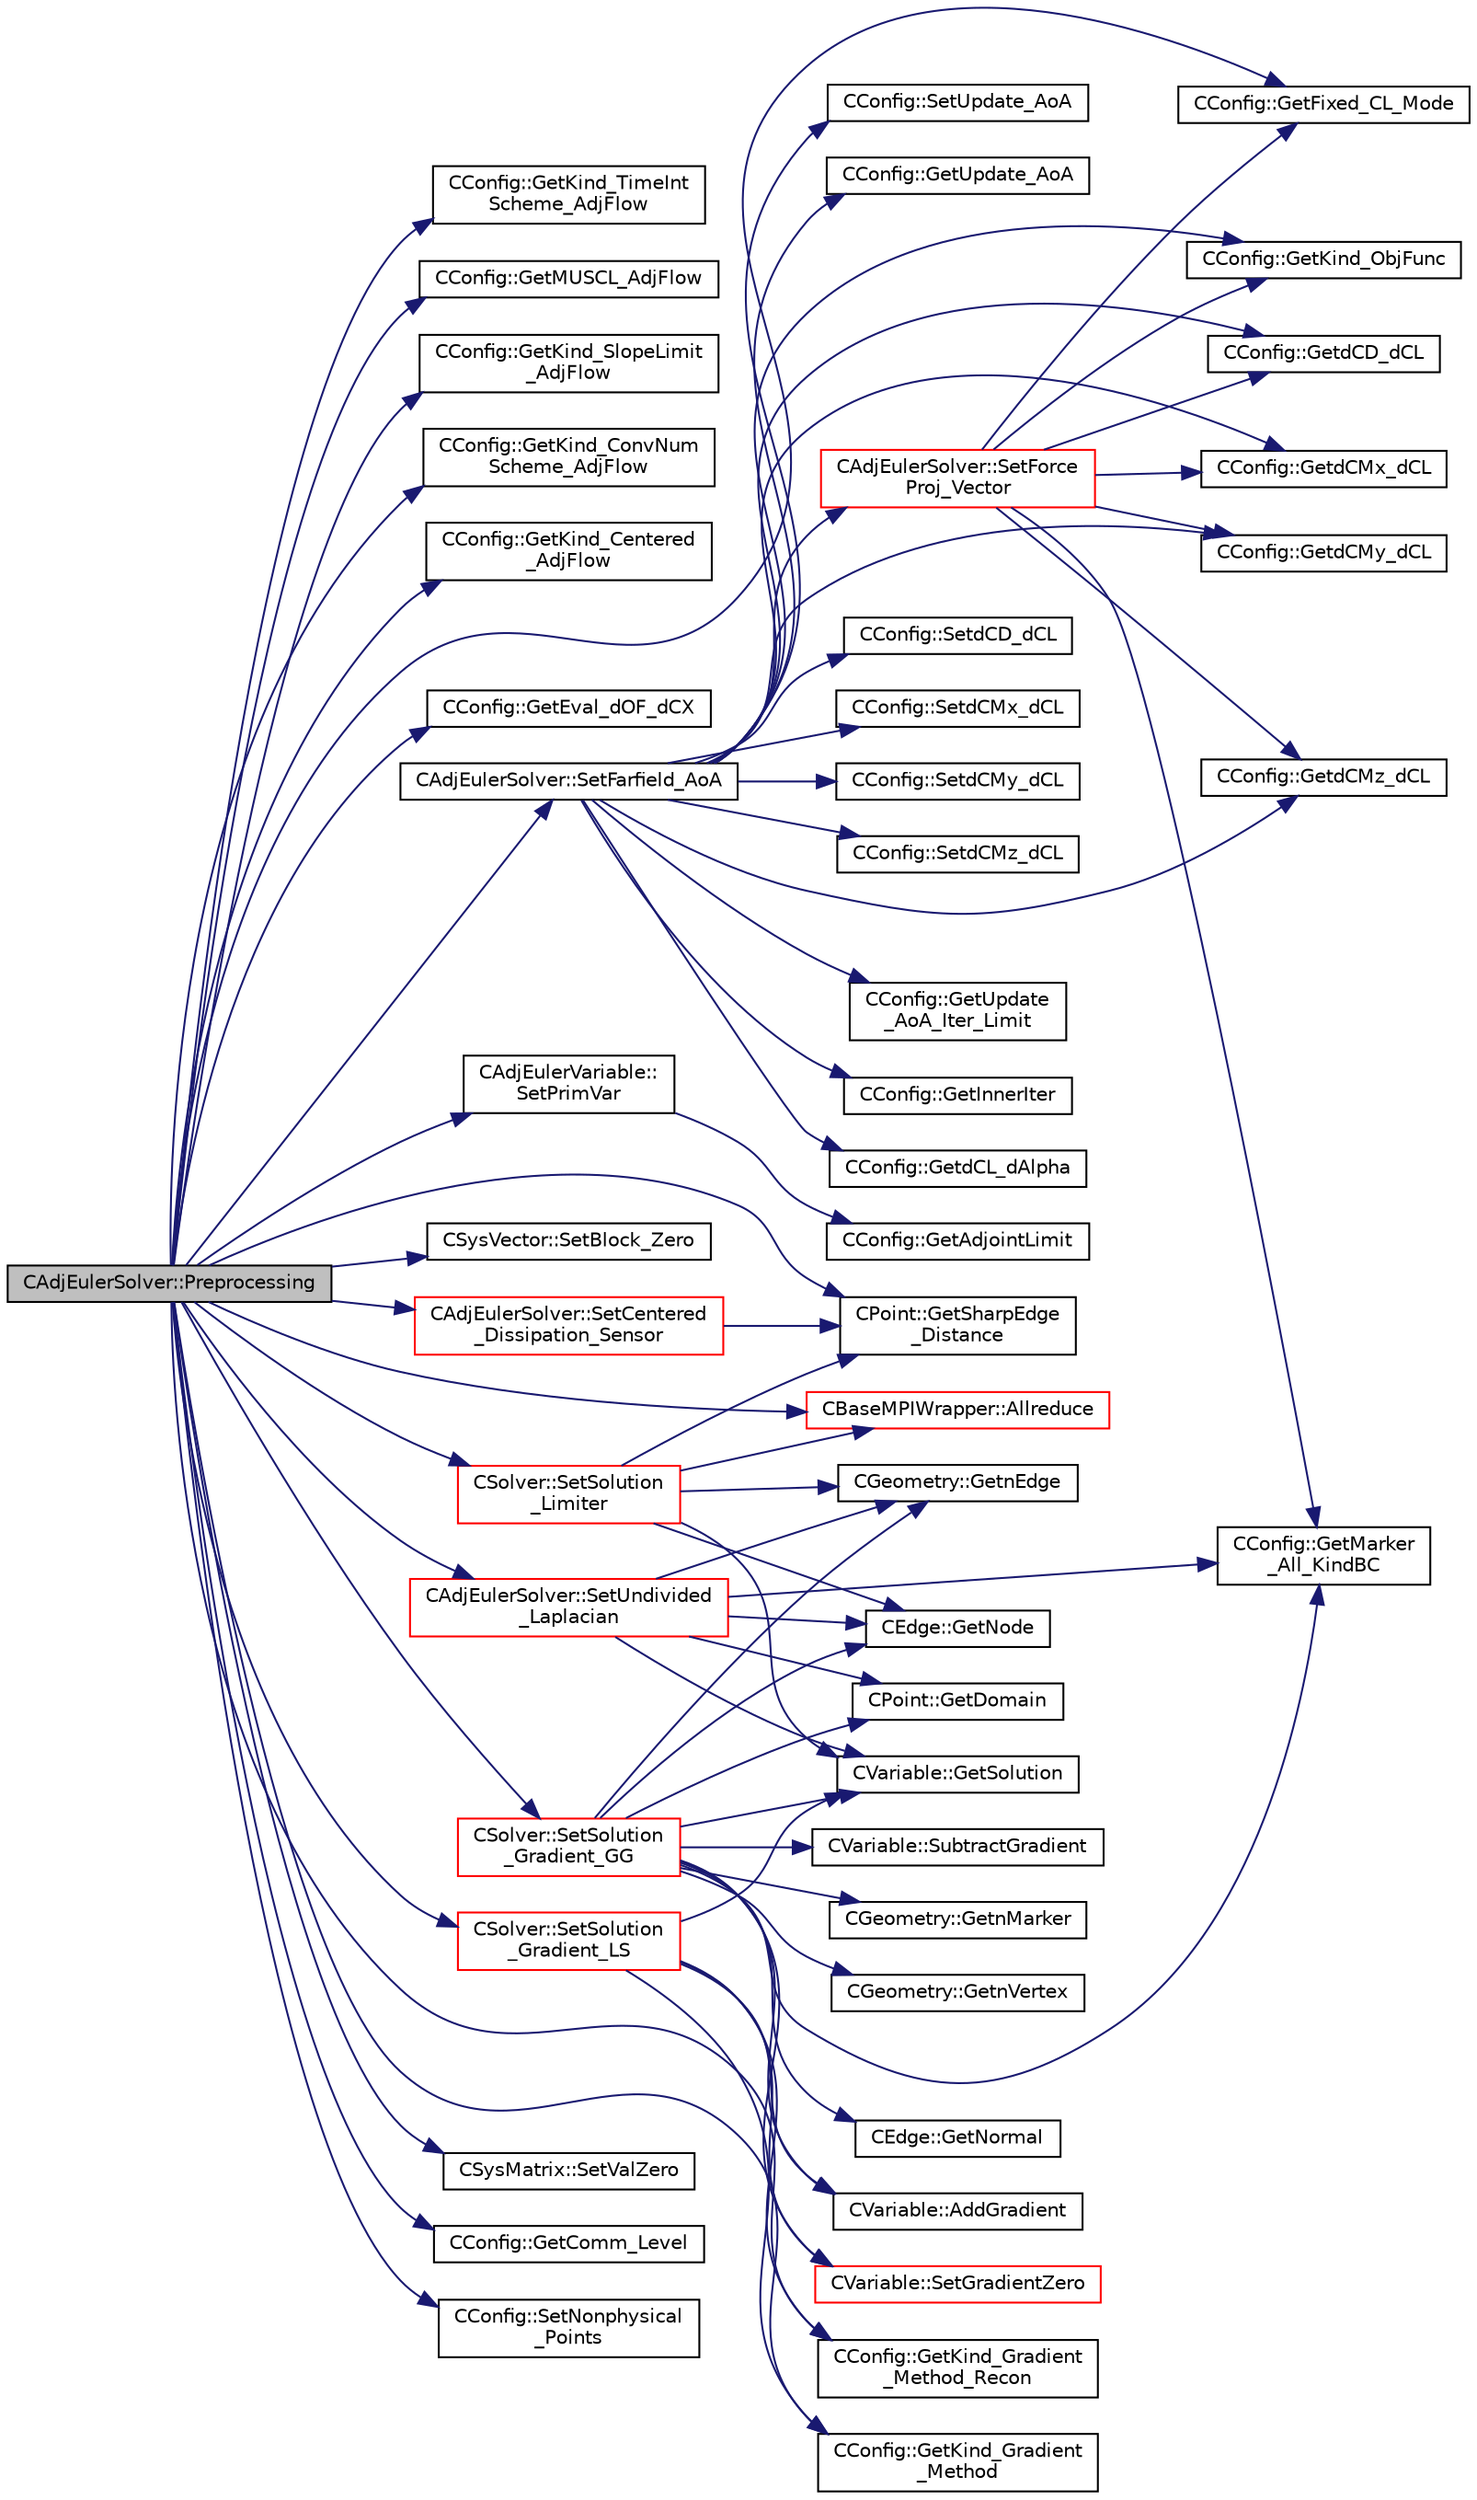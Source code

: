 digraph "CAdjEulerSolver::Preprocessing"
{
  edge [fontname="Helvetica",fontsize="10",labelfontname="Helvetica",labelfontsize="10"];
  node [fontname="Helvetica",fontsize="10",shape=record];
  rankdir="LR";
  Node822 [label="CAdjEulerSolver::Preprocessing",height=0.2,width=0.4,color="black", fillcolor="grey75", style="filled", fontcolor="black"];
  Node822 -> Node823 [color="midnightblue",fontsize="10",style="solid",fontname="Helvetica"];
  Node823 [label="CConfig::GetKind_TimeInt\lScheme_AdjFlow",height=0.2,width=0.4,color="black", fillcolor="white", style="filled",URL="$class_c_config.html#ab9d0e23db2d8f044b0b09915e92ef003",tooltip="Get the kind of integration scheme (explicit or implicit) for the adjoint flow equations. "];
  Node822 -> Node824 [color="midnightblue",fontsize="10",style="solid",fontname="Helvetica"];
  Node824 [label="CConfig::GetMUSCL_AdjFlow",height=0.2,width=0.4,color="black", fillcolor="white", style="filled",URL="$class_c_config.html#a473b7bf8e4dc3dfa9aacc01b2e4b8cc8",tooltip="Get if the upwind scheme used MUSCL or not. "];
  Node822 -> Node825 [color="midnightblue",fontsize="10",style="solid",fontname="Helvetica"];
  Node825 [label="CConfig::GetKind_SlopeLimit\l_AdjFlow",height=0.2,width=0.4,color="black", fillcolor="white", style="filled",URL="$class_c_config.html#a89156d3db0310793202c243806d4a479",tooltip="Get the method for limiting the spatial gradients. "];
  Node822 -> Node826 [color="midnightblue",fontsize="10",style="solid",fontname="Helvetica"];
  Node826 [label="CConfig::GetKind_ConvNum\lScheme_AdjFlow",height=0.2,width=0.4,color="black", fillcolor="white", style="filled",URL="$class_c_config.html#a3e3813b3bb9d7242909c0ee42c59dadd",tooltip="Get the kind of convective numerical scheme for the adjoint flow equations (centered or upwind)..."];
  Node822 -> Node827 [color="midnightblue",fontsize="10",style="solid",fontname="Helvetica"];
  Node827 [label="CConfig::GetKind_Centered\l_AdjFlow",height=0.2,width=0.4,color="black", fillcolor="white", style="filled",URL="$class_c_config.html#a3d92a72397d083049aed74f4e023a110",tooltip="Get the kind of center convective numerical scheme for the adjoint flow equations. "];
  Node822 -> Node828 [color="midnightblue",fontsize="10",style="solid",fontname="Helvetica"];
  Node828 [label="CConfig::GetFixed_CL_Mode",height=0.2,width=0.4,color="black", fillcolor="white", style="filled",URL="$class_c_config.html#abd97282665d4d8885078aac10735e708",tooltip="Get information about whether to use fixed CL mode. "];
  Node822 -> Node829 [color="midnightblue",fontsize="10",style="solid",fontname="Helvetica"];
  Node829 [label="CConfig::GetEval_dOF_dCX",height=0.2,width=0.4,color="black", fillcolor="white", style="filled",URL="$class_c_config.html#a677637c67f3ee2738c7b49a10632fc2a",tooltip="Get information about whether to use fixed CL mode. "];
  Node822 -> Node830 [color="midnightblue",fontsize="10",style="solid",fontname="Helvetica"];
  Node830 [label="CAdjEulerSolver::SetFarfield_AoA",height=0.2,width=0.4,color="black", fillcolor="white", style="filled",URL="$class_c_adj_euler_solver.html#a5265a44e6c43dee677c9f26333148432",tooltip="Update the AoA and freestream velocity at the farfield. "];
  Node830 -> Node831 [color="midnightblue",fontsize="10",style="solid",fontname="Helvetica"];
  Node831 [label="CConfig::GetUpdate\l_AoA_Iter_Limit",height=0.2,width=0.4,color="black", fillcolor="white", style="filled",URL="$class_c_config.html#a55c85a04f4126297f247d5414618ae02",tooltip="Get the maximum number of iterations between AoA updates for fixed C_L mode. "];
  Node830 -> Node832 [color="midnightblue",fontsize="10",style="solid",fontname="Helvetica"];
  Node832 [label="CConfig::GetInnerIter",height=0.2,width=0.4,color="black", fillcolor="white", style="filled",URL="$class_c_config.html#afb04e3794a1a3cef3c5897f31f2efd2d",tooltip="Get the current FSI iteration number. "];
  Node830 -> Node833 [color="midnightblue",fontsize="10",style="solid",fontname="Helvetica"];
  Node833 [label="CConfig::GetdCL_dAlpha",height=0.2,width=0.4,color="black", fillcolor="white", style="filled",URL="$class_c_config.html#a717191d708bc4d8d183326abe308770f",tooltip="Get the value for the lift curve slope for fixed CL mode. "];
  Node830 -> Node834 [color="midnightblue",fontsize="10",style="solid",fontname="Helvetica"];
  Node834 [label="CConfig::SetUpdate_AoA",height=0.2,width=0.4,color="black", fillcolor="white", style="filled",URL="$class_c_config.html#ad21c886562ffe9c0abaf9c38b8946c6e",tooltip="Set the value of the boolean for updating AoA in fixed lift mode. "];
  Node830 -> Node835 [color="midnightblue",fontsize="10",style="solid",fontname="Helvetica"];
  Node835 [label="CConfig::GetUpdate_AoA",height=0.2,width=0.4,color="black", fillcolor="white", style="filled",URL="$class_c_config.html#ac951150c8a657781b1c2d28d1058ed07",tooltip="Get information about whether to update the AoA for fixed lift mode. "];
  Node830 -> Node836 [color="midnightblue",fontsize="10",style="solid",fontname="Helvetica"];
  Node836 [label="CConfig::GetKind_ObjFunc",height=0.2,width=0.4,color="black", fillcolor="white", style="filled",URL="$class_c_config.html#a2d4389021feaed9f2e62f0475f73a718",tooltip="Get the kind of objective function. There are several options: Drag coefficient, Lift coefficient..."];
  Node830 -> Node837 [color="midnightblue",fontsize="10",style="solid",fontname="Helvetica"];
  Node837 [label="CConfig::GetdCD_dCL",height=0.2,width=0.4,color="black", fillcolor="white", style="filled",URL="$class_c_config.html#a2711fd3e48037f5972691787f2a5ea78",tooltip="Value of the weight of the CD, CL, CM optimization. "];
  Node830 -> Node838 [color="midnightblue",fontsize="10",style="solid",fontname="Helvetica"];
  Node838 [label="CConfig::GetdCMx_dCL",height=0.2,width=0.4,color="black", fillcolor="white", style="filled",URL="$class_c_config.html#a543ee47693a711eee6fd8f00671b3802",tooltip="Value of the weight of the CD, CL, CM optimization. "];
  Node830 -> Node839 [color="midnightblue",fontsize="10",style="solid",fontname="Helvetica"];
  Node839 [label="CConfig::GetdCMy_dCL",height=0.2,width=0.4,color="black", fillcolor="white", style="filled",URL="$class_c_config.html#a287242969576bb4c0a303d50e907eb29",tooltip="Value of the weight of the CD, CL, CM optimization. "];
  Node830 -> Node840 [color="midnightblue",fontsize="10",style="solid",fontname="Helvetica"];
  Node840 [label="CConfig::GetdCMz_dCL",height=0.2,width=0.4,color="black", fillcolor="white", style="filled",URL="$class_c_config.html#a6385f8ea2c2b24481683d73573391acb",tooltip="Value of the weight of the CD, CL, CM optimization. "];
  Node830 -> Node841 [color="midnightblue",fontsize="10",style="solid",fontname="Helvetica"];
  Node841 [label="CConfig::SetdCD_dCL",height=0.2,width=0.4,color="black", fillcolor="white", style="filled",URL="$class_c_config.html#ae2a0ddd50ec6acbd74f76c7f9f167c66",tooltip="Value of the weight of the CD, CL, CM optimization. "];
  Node830 -> Node842 [color="midnightblue",fontsize="10",style="solid",fontname="Helvetica"];
  Node842 [label="CConfig::SetdCMx_dCL",height=0.2,width=0.4,color="black", fillcolor="white", style="filled",URL="$class_c_config.html#afd39f185663752b3a48f73ff05ce89e2",tooltip="Value of the weight of the CD, CL, CM optimization. "];
  Node830 -> Node843 [color="midnightblue",fontsize="10",style="solid",fontname="Helvetica"];
  Node843 [label="CConfig::SetdCMy_dCL",height=0.2,width=0.4,color="black", fillcolor="white", style="filled",URL="$class_c_config.html#ad7f68b41f4633cff714b1b983d90d8ea",tooltip="Value of the weight of the CD, CL, CM optimization. "];
  Node830 -> Node844 [color="midnightblue",fontsize="10",style="solid",fontname="Helvetica"];
  Node844 [label="CConfig::SetdCMz_dCL",height=0.2,width=0.4,color="black", fillcolor="white", style="filled",URL="$class_c_config.html#a8dd670373454018b59e99a11804d4477",tooltip="Value of the weight of the CD, CL, CM optimization. "];
  Node830 -> Node845 [color="midnightblue",fontsize="10",style="solid",fontname="Helvetica"];
  Node845 [label="CAdjEulerSolver::SetForce\lProj_Vector",height=0.2,width=0.4,color="red", fillcolor="white", style="filled",URL="$class_c_adj_euler_solver.html#a814d69e54f24c9fef36e3493a2230973",tooltip="Created the force projection vector for adjoint boundary conditions. "];
  Node845 -> Node837 [color="midnightblue",fontsize="10",style="solid",fontname="Helvetica"];
  Node845 -> Node838 [color="midnightblue",fontsize="10",style="solid",fontname="Helvetica"];
  Node845 -> Node839 [color="midnightblue",fontsize="10",style="solid",fontname="Helvetica"];
  Node845 -> Node840 [color="midnightblue",fontsize="10",style="solid",fontname="Helvetica"];
  Node845 -> Node828 [color="midnightblue",fontsize="10",style="solid",fontname="Helvetica"];
  Node845 -> Node856 [color="midnightblue",fontsize="10",style="solid",fontname="Helvetica"];
  Node856 [label="CConfig::GetMarker\l_All_KindBC",height=0.2,width=0.4,color="black", fillcolor="white", style="filled",URL="$class_c_config.html#a57d43acc1457d2d27095ce006218862e",tooltip="Get the kind of boundary for each marker. "];
  Node845 -> Node836 [color="midnightblue",fontsize="10",style="solid",fontname="Helvetica"];
  Node822 -> Node872 [color="midnightblue",fontsize="10",style="solid",fontname="Helvetica"];
  Node872 [label="CPoint::GetSharpEdge\l_Distance",height=0.2,width=0.4,color="black", fillcolor="white", style="filled",URL="$class_c_point.html#aee24c111e6154c620a13be15dff0b5e1",tooltip="Get the value of the distance to a sharp edge. "];
  Node822 -> Node873 [color="midnightblue",fontsize="10",style="solid",fontname="Helvetica"];
  Node873 [label="CAdjEulerVariable::\lSetPrimVar",height=0.2,width=0.4,color="black", fillcolor="white", style="filled",URL="$class_c_adj_euler_variable.html#a08d1474748d5ddf53d62c1dde9f23ac8",tooltip="Set all the primitive variables for compressible flows. "];
  Node873 -> Node874 [color="midnightblue",fontsize="10",style="solid",fontname="Helvetica"];
  Node874 [label="CConfig::GetAdjointLimit",height=0.2,width=0.4,color="black", fillcolor="white", style="filled",URL="$class_c_config.html#a2e43c598b74cfff16c1db0b0f37685c5",tooltip="Get the limit value for the adjoint variables. "];
  Node822 -> Node875 [color="midnightblue",fontsize="10",style="solid",fontname="Helvetica"];
  Node875 [label="CSysVector::SetBlock_Zero",height=0.2,width=0.4,color="black", fillcolor="white", style="filled",URL="$class_c_sys_vector.html#a9dedcec16bd6d95575de5b99e7a07e78",tooltip="Set the residual to zero. "];
  Node822 -> Node876 [color="midnightblue",fontsize="10",style="solid",fontname="Helvetica"];
  Node876 [label="CConfig::GetKind_Gradient\l_Method_Recon",height=0.2,width=0.4,color="black", fillcolor="white", style="filled",URL="$class_c_config.html#aca57a120515be840559558806f30c07b",tooltip="Get the kind of method for computation of spatial gradients used for upwind reconstruction. "];
  Node822 -> Node877 [color="midnightblue",fontsize="10",style="solid",fontname="Helvetica"];
  Node877 [label="CSolver::SetSolution\l_Gradient_GG",height=0.2,width=0.4,color="red", fillcolor="white", style="filled",URL="$class_c_solver.html#aac4d5e5f3ff20e7e37d55fa5e4ed3647",tooltip="Compute the Green-Gauss gradient of the solution. "];
  Node877 -> Node878 [color="midnightblue",fontsize="10",style="solid",fontname="Helvetica"];
  Node878 [label="CVariable::SetGradientZero",height=0.2,width=0.4,color="red", fillcolor="white", style="filled",URL="$class_c_variable.html#af7d94f7433dd53467991e11f3aeaeb96",tooltip="Set to zero the gradient of the solution. "];
  Node877 -> Node880 [color="midnightblue",fontsize="10",style="solid",fontname="Helvetica"];
  Node880 [label="CGeometry::GetnEdge",height=0.2,width=0.4,color="black", fillcolor="white", style="filled",URL="$class_c_geometry.html#a7d6e1e1d1e46da8f55ecbe1a9380530a",tooltip="Get number of edges. "];
  Node877 -> Node881 [color="midnightblue",fontsize="10",style="solid",fontname="Helvetica"];
  Node881 [label="CEdge::GetNode",height=0.2,width=0.4,color="black", fillcolor="white", style="filled",URL="$class_c_edge.html#aee33b61d646e3fe59a4e23284ab1bf33",tooltip="Get the nodes of the edge. "];
  Node877 -> Node882 [color="midnightblue",fontsize="10",style="solid",fontname="Helvetica"];
  Node882 [label="CVariable::GetSolution",height=0.2,width=0.4,color="black", fillcolor="white", style="filled",URL="$class_c_variable.html#a261483e39c23c1de7cb9aea7e917c121",tooltip="Get the solution. "];
  Node877 -> Node883 [color="midnightblue",fontsize="10",style="solid",fontname="Helvetica"];
  Node883 [label="CEdge::GetNormal",height=0.2,width=0.4,color="black", fillcolor="white", style="filled",URL="$class_c_edge.html#ada210a6f0643f444e7e491fc4ed9e662",tooltip="Copy the the normal vector of a face. "];
  Node877 -> Node884 [color="midnightblue",fontsize="10",style="solid",fontname="Helvetica"];
  Node884 [label="CPoint::GetDomain",height=0.2,width=0.4,color="black", fillcolor="white", style="filled",URL="$class_c_point.html#a1d7e22a60d4cfef356af1cba2bab3e55",tooltip="For parallel computation, its indicates if a point must be computed or not. "];
  Node877 -> Node885 [color="midnightblue",fontsize="10",style="solid",fontname="Helvetica"];
  Node885 [label="CVariable::AddGradient",height=0.2,width=0.4,color="black", fillcolor="white", style="filled",URL="$class_c_variable.html#ab3f899ee0f7b110cdd17d84dc880552a",tooltip="Add value to the solution gradient. "];
  Node877 -> Node886 [color="midnightblue",fontsize="10",style="solid",fontname="Helvetica"];
  Node886 [label="CVariable::SubtractGradient",height=0.2,width=0.4,color="black", fillcolor="white", style="filled",URL="$class_c_variable.html#a5a91f9f34e1f0fc9f4e65933e114ec22",tooltip="Subtract value to the solution gradient. "];
  Node877 -> Node887 [color="midnightblue",fontsize="10",style="solid",fontname="Helvetica"];
  Node887 [label="CGeometry::GetnMarker",height=0.2,width=0.4,color="black", fillcolor="white", style="filled",URL="$class_c_geometry.html#a3c899d1370312702c189a8ee95a63ef7",tooltip="Get number of markers. "];
  Node877 -> Node856 [color="midnightblue",fontsize="10",style="solid",fontname="Helvetica"];
  Node877 -> Node888 [color="midnightblue",fontsize="10",style="solid",fontname="Helvetica"];
  Node888 [label="CGeometry::GetnVertex",height=0.2,width=0.4,color="black", fillcolor="white", style="filled",URL="$class_c_geometry.html#a55427e474834af1941e13750b17975be",tooltip="Get number of vertices. "];
  Node822 -> Node978 [color="midnightblue",fontsize="10",style="solid",fontname="Helvetica"];
  Node978 [label="CSolver::SetSolution\l_Gradient_LS",height=0.2,width=0.4,color="red", fillcolor="white", style="filled",URL="$class_c_solver.html#ac4d9cf9609d7bdb52e7f1dc9cc8b4c1f",tooltip="Compute the Least Squares gradient of the solution. "];
  Node978 -> Node876 [color="midnightblue",fontsize="10",style="solid",fontname="Helvetica"];
  Node978 -> Node979 [color="midnightblue",fontsize="10",style="solid",fontname="Helvetica"];
  Node979 [label="CConfig::GetKind_Gradient\l_Method",height=0.2,width=0.4,color="black", fillcolor="white", style="filled",URL="$class_c_config.html#afc99e16f4eb125197d3d900a038c020f",tooltip="Get the kind of method for computation of spatial gradients used for viscous and source terms..."];
  Node978 -> Node878 [color="midnightblue",fontsize="10",style="solid",fontname="Helvetica"];
  Node978 -> Node882 [color="midnightblue",fontsize="10",style="solid",fontname="Helvetica"];
  Node978 -> Node885 [color="midnightblue",fontsize="10",style="solid",fontname="Helvetica"];
  Node822 -> Node982 [color="midnightblue",fontsize="10",style="solid",fontname="Helvetica"];
  Node982 [label="CSolver::SetSolution\l_Limiter",height=0.2,width=0.4,color="red", fillcolor="white", style="filled",URL="$class_c_solver.html#a641e9c59698ab9c7c2fb91107ad70d77",tooltip="Compute slope limiter. "];
  Node982 -> Node880 [color="midnightblue",fontsize="10",style="solid",fontname="Helvetica"];
  Node982 -> Node881 [color="midnightblue",fontsize="10",style="solid",fontname="Helvetica"];
  Node982 -> Node882 [color="midnightblue",fontsize="10",style="solid",fontname="Helvetica"];
  Node982 -> Node996 [color="midnightblue",fontsize="10",style="solid",fontname="Helvetica"];
  Node996 [label="CBaseMPIWrapper::Allreduce",height=0.2,width=0.4,color="red", fillcolor="white", style="filled",URL="$class_c_base_m_p_i_wrapper.html#a637b6fd917a8ca91ce748ba88e0d66b6"];
  Node982 -> Node872 [color="midnightblue",fontsize="10",style="solid",fontname="Helvetica"];
  Node822 -> Node1001 [color="midnightblue",fontsize="10",style="solid",fontname="Helvetica"];
  Node1001 [label="CAdjEulerSolver::SetCentered\l_Dissipation_Sensor",height=0.2,width=0.4,color="red", fillcolor="white", style="filled",URL="$class_c_adj_euler_solver.html#af1b72ed76900f821d2f51942cb4252db",tooltip="Compute the sensor for higher order dissipation control in rotating problems. "];
  Node1001 -> Node872 [color="midnightblue",fontsize="10",style="solid",fontname="Helvetica"];
  Node822 -> Node1004 [color="midnightblue",fontsize="10",style="solid",fontname="Helvetica"];
  Node1004 [label="CAdjEulerSolver::SetUndivided\l_Laplacian",height=0.2,width=0.4,color="red", fillcolor="white", style="filled",URL="$class_c_adj_euler_solver.html#a1872318f659d74b4e12d669095ee57b5",tooltip="Compute the undivided laplacian for the adjoint solution. "];
  Node1004 -> Node880 [color="midnightblue",fontsize="10",style="solid",fontname="Helvetica"];
  Node1004 -> Node881 [color="midnightblue",fontsize="10",style="solid",fontname="Helvetica"];
  Node1004 -> Node882 [color="midnightblue",fontsize="10",style="solid",fontname="Helvetica"];
  Node1004 -> Node884 [color="midnightblue",fontsize="10",style="solid",fontname="Helvetica"];
  Node1004 -> Node856 [color="midnightblue",fontsize="10",style="solid",fontname="Helvetica"];
  Node822 -> Node979 [color="midnightblue",fontsize="10",style="solid",fontname="Helvetica"];
  Node822 -> Node1008 [color="midnightblue",fontsize="10",style="solid",fontname="Helvetica"];
  Node1008 [label="CSysMatrix::SetValZero",height=0.2,width=0.4,color="black", fillcolor="white", style="filled",URL="$class_c_sys_matrix.html#a8f974ad2e089dccfc99ea21a4ef5a819",tooltip="Sets to zero all the entries of the sparse matrix. "];
  Node822 -> Node1009 [color="midnightblue",fontsize="10",style="solid",fontname="Helvetica"];
  Node1009 [label="CConfig::GetComm_Level",height=0.2,width=0.4,color="black", fillcolor="white", style="filled",URL="$class_c_config.html#ab71278d2692ca5217674036650b02923",tooltip="Get the level of MPI communications to be performed. "];
  Node822 -> Node996 [color="midnightblue",fontsize="10",style="solid",fontname="Helvetica"];
  Node822 -> Node1010 [color="midnightblue",fontsize="10",style="solid",fontname="Helvetica"];
  Node1010 [label="CConfig::SetNonphysical\l_Points",height=0.2,width=0.4,color="black", fillcolor="white", style="filled",URL="$class_c_config.html#a434fe0922532828b7e40ded865c5ce51",tooltip="Set the current number of non-physical nodes in the solution. "];
}
